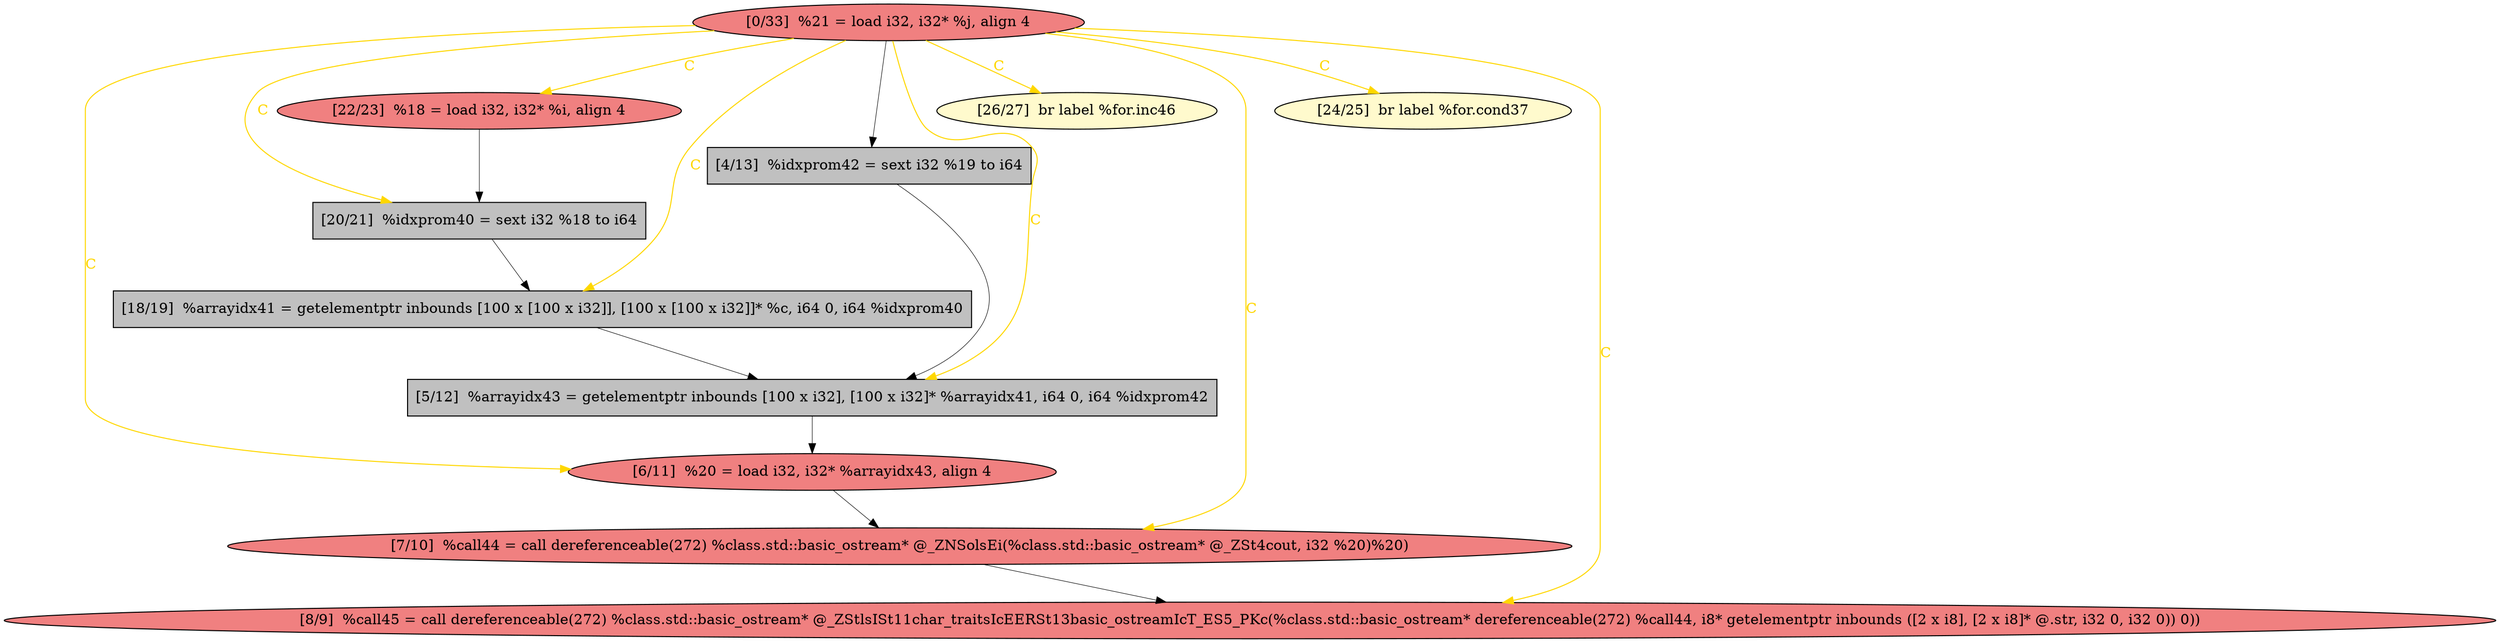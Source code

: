 
digraph G {


node2031 [fillcolor=grey,label="[5/12]  %arrayidx43 = getelementptr inbounds [100 x i32], [100 x i32]* %arrayidx41, i64 0, i64 %idxprom42",shape=rectangle,style=filled ]
node2030 [fillcolor=lightcoral,label="[6/11]  %20 = load i32, i32* %arrayidx43, align 4",shape=ellipse,style=filled ]
node2029 [fillcolor=grey,label="[4/13]  %idxprom42 = sext i32 %19 to i64",shape=rectangle,style=filled ]
node2028 [fillcolor=lightcoral,label="[8/9]  %call45 = call dereferenceable(272) %class.std::basic_ostream* @_ZStlsISt11char_traitsIcEERSt13basic_ostreamIcT_ES5_PKc(%class.std::basic_ostream* dereferenceable(272) %call44, i8* getelementptr inbounds ([2 x i8], [2 x i8]* @.str, i32 0, i32 0)) 0))",shape=ellipse,style=filled ]
node2023 [fillcolor=lightcoral,label="[22/23]  %18 = load i32, i32* %i, align 4",shape=ellipse,style=filled ]
node2022 [fillcolor=grey,label="[20/21]  %idxprom40 = sext i32 %18 to i64",shape=rectangle,style=filled ]
node2024 [fillcolor=lightcoral,label="[0/33]  %21 = load i32, i32* %j, align 4",shape=ellipse,style=filled ]
node2032 [fillcolor=lemonchiffon,label="[26/27]  br label %for.inc46",shape=ellipse,style=filled ]
node2025 [fillcolor=grey,label="[18/19]  %arrayidx41 = getelementptr inbounds [100 x [100 x i32]], [100 x [100 x i32]]* %c, i64 0, i64 %idxprom40",shape=rectangle,style=filled ]
node2026 [fillcolor=lemonchiffon,label="[24/25]  br label %for.cond37",shape=ellipse,style=filled ]
node2027 [fillcolor=lightcoral,label="[7/10]  %call44 = call dereferenceable(272) %class.std::basic_ostream* @_ZNSolsEi(%class.std::basic_ostream* @_ZSt4cout, i32 %20)%20)",shape=ellipse,style=filled ]

node2023->node2022 [style=solid,color=black,label="",penwidth=0.5,fontcolor=black ]
node2024->node2023 [style=solid,color=gold,label="C",penwidth=1.0,fontcolor=gold ]
node2030->node2027 [style=solid,color=black,label="",penwidth=0.5,fontcolor=black ]
node2025->node2031 [style=solid,color=black,label="",penwidth=0.5,fontcolor=black ]
node2024->node2030 [style=solid,color=gold,label="C",penwidth=1.0,fontcolor=gold ]
node2024->node2022 [style=solid,color=gold,label="C",penwidth=1.0,fontcolor=gold ]
node2024->node2029 [style=solid,color=black,label="",penwidth=0.5,fontcolor=black ]
node2022->node2025 [style=solid,color=black,label="",penwidth=0.5,fontcolor=black ]
node2024->node2026 [style=solid,color=gold,label="C",penwidth=1.0,fontcolor=gold ]
node2024->node2031 [style=solid,color=gold,label="C",penwidth=1.0,fontcolor=gold ]
node2024->node2027 [style=solid,color=gold,label="C",penwidth=1.0,fontcolor=gold ]
node2031->node2030 [style=solid,color=black,label="",penwidth=0.5,fontcolor=black ]
node2024->node2025 [style=solid,color=gold,label="C",penwidth=1.0,fontcolor=gold ]
node2024->node2032 [style=solid,color=gold,label="C",penwidth=1.0,fontcolor=gold ]
node2029->node2031 [style=solid,color=black,label="",penwidth=0.5,fontcolor=black ]
node2024->node2028 [style=solid,color=gold,label="C",penwidth=1.0,fontcolor=gold ]
node2027->node2028 [style=solid,color=black,label="",penwidth=0.5,fontcolor=black ]


}
